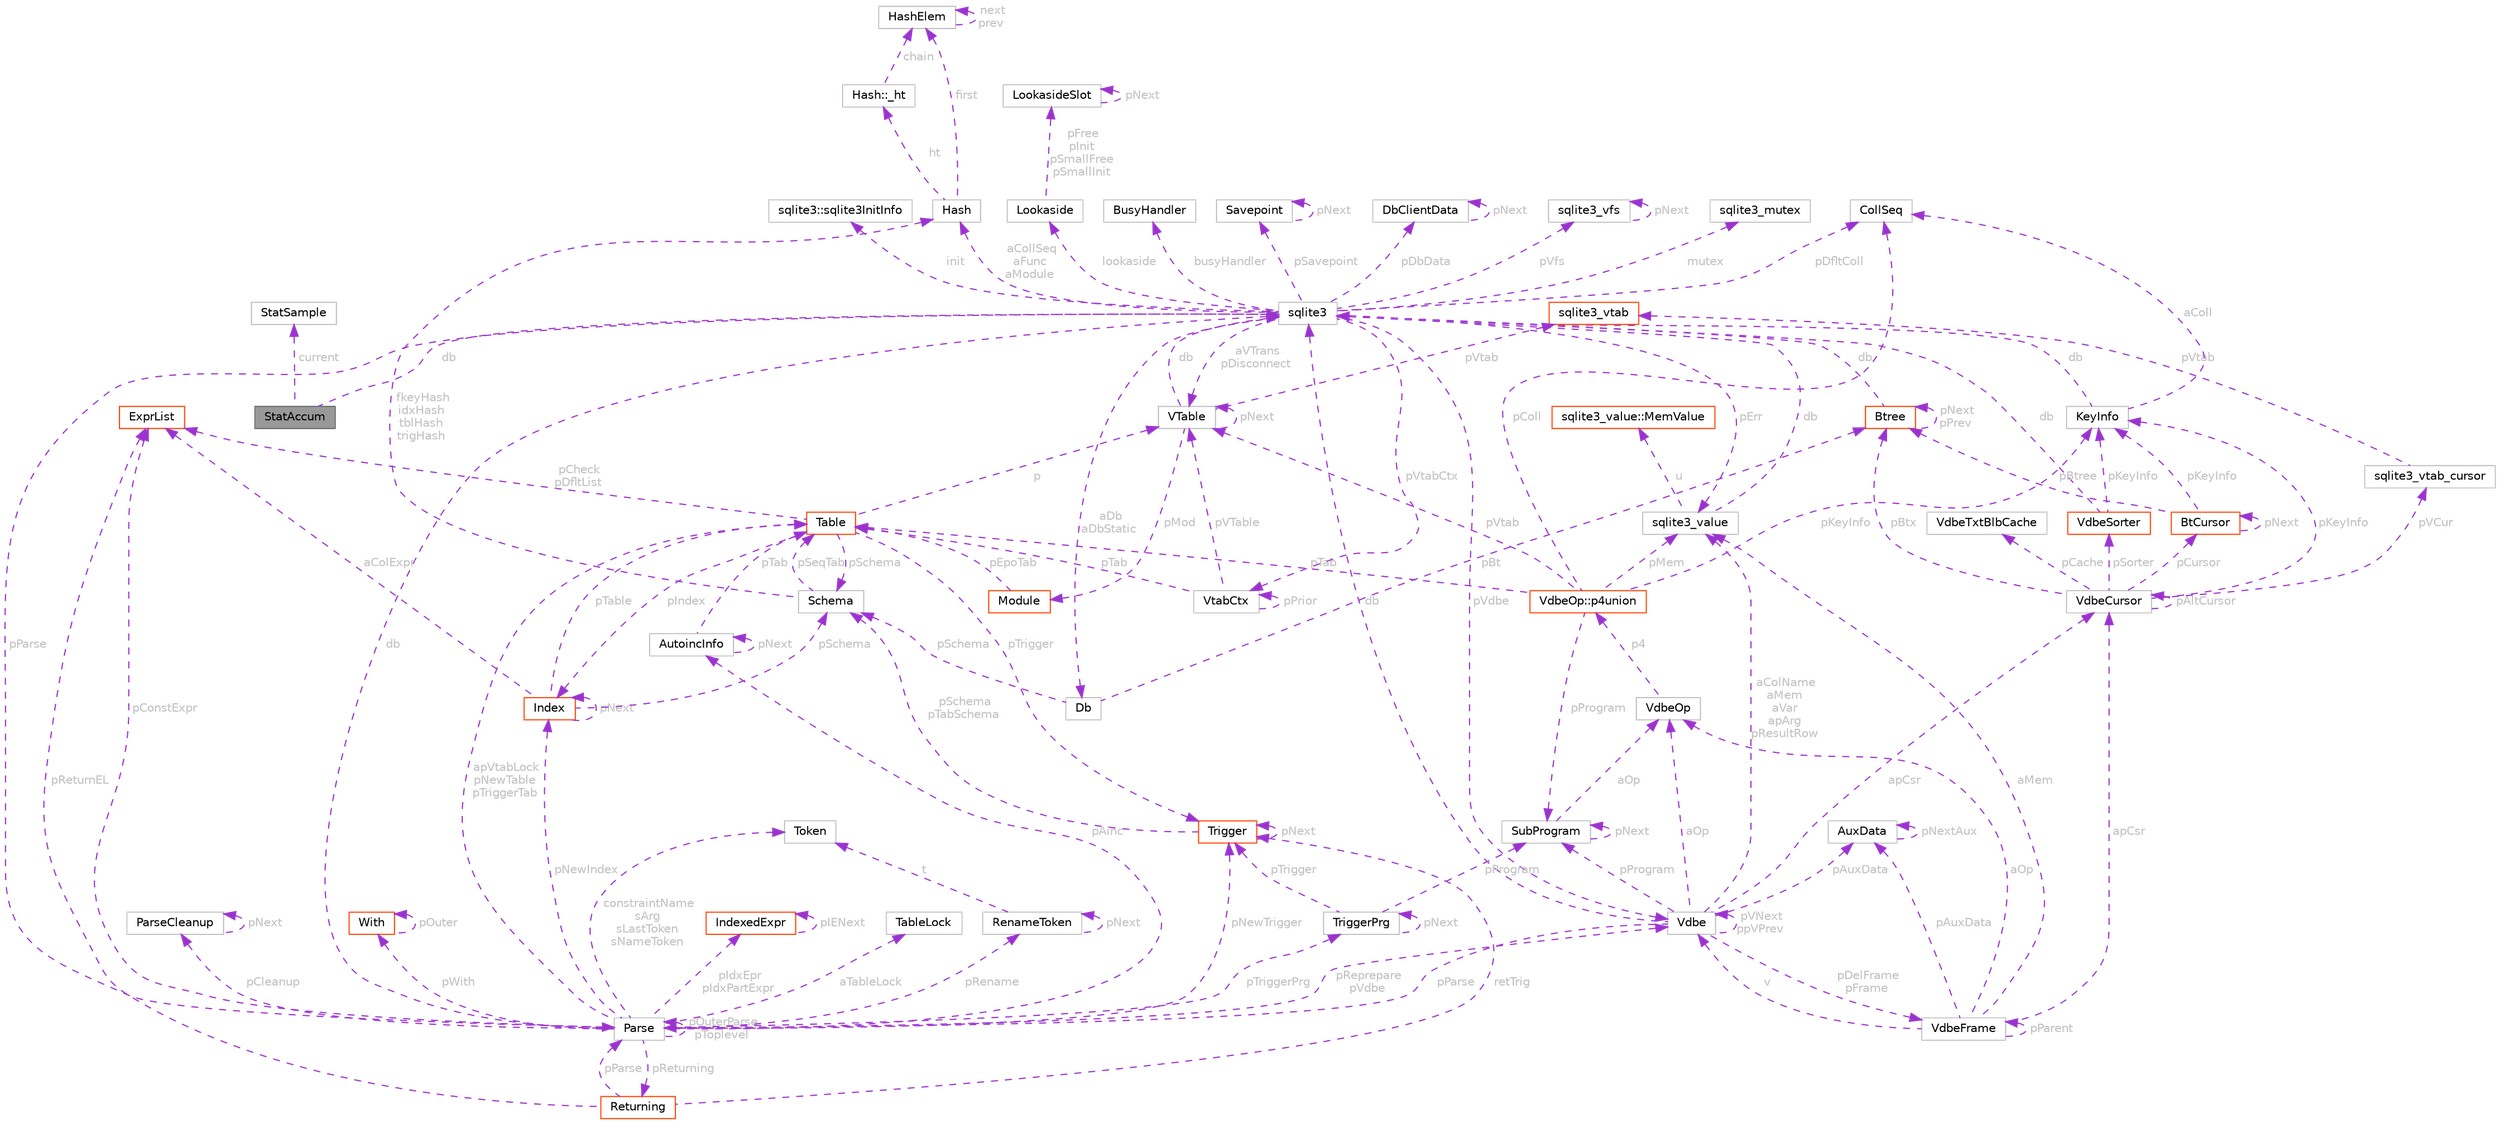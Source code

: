 digraph "StatAccum"
{
 // LATEX_PDF_SIZE
  bgcolor="transparent";
  edge [fontname=Helvetica,fontsize=10,labelfontname=Helvetica,labelfontsize=10];
  node [fontname=Helvetica,fontsize=10,shape=box,height=0.2,width=0.4];
  Node1 [id="Node000001",label="StatAccum",height=0.2,width=0.4,color="gray40", fillcolor="grey60", style="filled", fontcolor="black",tooltip=" "];
  Node2 -> Node1 [id="edge1_Node000001_Node000002",dir="back",color="darkorchid3",style="dashed",tooltip=" ",label=" db",fontcolor="grey" ];
  Node2 [id="Node000002",label="sqlite3",height=0.2,width=0.4,color="grey75", fillcolor="white", style="filled",URL="$structsqlite3.html",tooltip=" "];
  Node3 -> Node2 [id="edge2_Node000002_Node000003",dir="back",color="darkorchid3",style="dashed",tooltip=" ",label=" pVfs",fontcolor="grey" ];
  Node3 [id="Node000003",label="sqlite3_vfs",height=0.2,width=0.4,color="grey75", fillcolor="white", style="filled",URL="$structsqlite3__vfs.html",tooltip=" "];
  Node3 -> Node3 [id="edge3_Node000003_Node000003",dir="back",color="darkorchid3",style="dashed",tooltip=" ",label=" pNext",fontcolor="grey" ];
  Node4 -> Node2 [id="edge4_Node000002_Node000004",dir="back",color="darkorchid3",style="dashed",tooltip=" ",label=" pVdbe",fontcolor="grey" ];
  Node4 [id="Node000004",label="Vdbe",height=0.2,width=0.4,color="grey75", fillcolor="white", style="filled",URL="$structVdbe.html",tooltip=" "];
  Node2 -> Node4 [id="edge5_Node000004_Node000002",dir="back",color="darkorchid3",style="dashed",tooltip=" ",label=" db",fontcolor="grey" ];
  Node4 -> Node4 [id="edge6_Node000004_Node000004",dir="back",color="darkorchid3",style="dashed",tooltip=" ",label=" pVNext\nppVPrev",fontcolor="grey" ];
  Node5 -> Node4 [id="edge7_Node000004_Node000005",dir="back",color="darkorchid3",style="dashed",tooltip=" ",label=" pParse",fontcolor="grey" ];
  Node5 [id="Node000005",label="Parse",height=0.2,width=0.4,color="grey75", fillcolor="white", style="filled",URL="$structParse.html",tooltip=" "];
  Node2 -> Node5 [id="edge8_Node000005_Node000002",dir="back",color="darkorchid3",style="dashed",tooltip=" ",label=" db",fontcolor="grey" ];
  Node4 -> Node5 [id="edge9_Node000005_Node000004",dir="back",color="darkorchid3",style="dashed",tooltip=" ",label=" pReprepare\npVdbe",fontcolor="grey" ];
  Node6 -> Node5 [id="edge10_Node000005_Node000006",dir="back",color="darkorchid3",style="dashed",tooltip=" ",label=" pConstExpr",fontcolor="grey" ];
  Node6 [id="Node000006",label="ExprList",height=0.2,width=0.4,color="orangered", fillcolor="white", style="filled",URL="$structExprList.html",tooltip=" "];
  Node40 -> Node5 [id="edge11_Node000005_Node000040",dir="back",color="darkorchid3",style="dashed",tooltip=" ",label=" pIdxEpr\npIdxPartExpr",fontcolor="grey" ];
  Node40 [id="Node000040",label="IndexedExpr",height=0.2,width=0.4,color="orangered", fillcolor="white", style="filled",URL="$structIndexedExpr.html",tooltip=" "];
  Node40 -> Node40 [id="edge12_Node000040_Node000040",dir="back",color="darkorchid3",style="dashed",tooltip=" ",label=" pIENext",fontcolor="grey" ];
  Node41 -> Node5 [id="edge13_Node000005_Node000041",dir="back",color="darkorchid3",style="dashed",tooltip=" ",label=" aTableLock",fontcolor="grey" ];
  Node41 [id="Node000041",label="TableLock",height=0.2,width=0.4,color="grey75", fillcolor="white", style="filled",URL="$structTableLock.html",tooltip=" "];
  Node42 -> Node5 [id="edge14_Node000005_Node000042",dir="back",color="darkorchid3",style="dashed",tooltip=" ",label=" pAinc",fontcolor="grey" ];
  Node42 [id="Node000042",label="AutoincInfo",height=0.2,width=0.4,color="grey75", fillcolor="white", style="filled",URL="$structAutoincInfo.html",tooltip=" "];
  Node42 -> Node42 [id="edge15_Node000042_Node000042",dir="back",color="darkorchid3",style="dashed",tooltip=" ",label=" pNext",fontcolor="grey" ];
  Node12 -> Node42 [id="edge16_Node000042_Node000012",dir="back",color="darkorchid3",style="dashed",tooltip=" ",label=" pTab",fontcolor="grey" ];
  Node12 [id="Node000012",label="Table",height=0.2,width=0.4,color="orangered", fillcolor="white", style="filled",URL="$structTable.html",tooltip=" "];
  Node14 -> Node12 [id="edge17_Node000012_Node000014",dir="back",color="darkorchid3",style="dashed",tooltip=" ",label=" pIndex",fontcolor="grey" ];
  Node14 [id="Node000014",label="Index",height=0.2,width=0.4,color="orangered", fillcolor="white", style="filled",URL="$structIndex.html",tooltip=" "];
  Node12 -> Node14 [id="edge18_Node000014_Node000012",dir="back",color="darkorchid3",style="dashed",tooltip=" ",label=" pTable",fontcolor="grey" ];
  Node14 -> Node14 [id="edge19_Node000014_Node000014",dir="back",color="darkorchid3",style="dashed",tooltip=" ",label=" pNext",fontcolor="grey" ];
  Node15 -> Node14 [id="edge20_Node000014_Node000015",dir="back",color="darkorchid3",style="dashed",tooltip=" ",label=" pSchema",fontcolor="grey" ];
  Node15 [id="Node000015",label="Schema",height=0.2,width=0.4,color="grey75", fillcolor="white", style="filled",URL="$structSchema.html",tooltip=" "];
  Node16 -> Node15 [id="edge21_Node000015_Node000016",dir="back",color="darkorchid3",style="dashed",tooltip=" ",label=" fkeyHash\nidxHash\ntblHash\ntrigHash",fontcolor="grey" ];
  Node16 [id="Node000016",label="Hash",height=0.2,width=0.4,color="grey75", fillcolor="white", style="filled",URL="$structHash.html",tooltip=" "];
  Node17 -> Node16 [id="edge22_Node000016_Node000017",dir="back",color="darkorchid3",style="dashed",tooltip=" ",label=" first",fontcolor="grey" ];
  Node17 [id="Node000017",label="HashElem",height=0.2,width=0.4,color="grey75", fillcolor="white", style="filled",URL="$structHashElem.html",tooltip=" "];
  Node17 -> Node17 [id="edge23_Node000017_Node000017",dir="back",color="darkorchid3",style="dashed",tooltip=" ",label=" next\nprev",fontcolor="grey" ];
  Node18 -> Node16 [id="edge24_Node000016_Node000018",dir="back",color="darkorchid3",style="dashed",tooltip=" ",label=" ht",fontcolor="grey" ];
  Node18 [id="Node000018",label="Hash::_ht",height=0.2,width=0.4,color="grey75", fillcolor="white", style="filled",URL="$structHash_1_1__ht.html",tooltip=" "];
  Node17 -> Node18 [id="edge25_Node000018_Node000017",dir="back",color="darkorchid3",style="dashed",tooltip=" ",label=" chain",fontcolor="grey" ];
  Node12 -> Node15 [id="edge26_Node000015_Node000012",dir="back",color="darkorchid3",style="dashed",tooltip=" ",label=" pSeqTab",fontcolor="grey" ];
  Node6 -> Node14 [id="edge27_Node000014_Node000006",dir="back",color="darkorchid3",style="dashed",tooltip=" ",label=" aColExpr",fontcolor="grey" ];
  Node6 -> Node12 [id="edge28_Node000012_Node000006",dir="back",color="darkorchid3",style="dashed",tooltip=" ",label=" pCheck\npDfltList",fontcolor="grey" ];
  Node26 -> Node12 [id="edge29_Node000012_Node000026",dir="back",color="darkorchid3",style="dashed",tooltip=" ",label=" p",fontcolor="grey" ];
  Node26 [id="Node000026",label="VTable",height=0.2,width=0.4,color="grey75", fillcolor="white", style="filled",URL="$structVTable.html",tooltip=" "];
  Node2 -> Node26 [id="edge30_Node000026_Node000002",dir="back",color="darkorchid3",style="dashed",tooltip=" ",label=" db",fontcolor="grey" ];
  Node27 -> Node26 [id="edge31_Node000026_Node000027",dir="back",color="darkorchid3",style="dashed",tooltip=" ",label=" pMod",fontcolor="grey" ];
  Node27 [id="Node000027",label="Module",height=0.2,width=0.4,color="orangered", fillcolor="white", style="filled",URL="$structModule.html",tooltip=" "];
  Node12 -> Node27 [id="edge32_Node000027_Node000012",dir="back",color="darkorchid3",style="dashed",tooltip=" ",label=" pEpoTab",fontcolor="grey" ];
  Node29 -> Node26 [id="edge33_Node000026_Node000029",dir="back",color="darkorchid3",style="dashed",tooltip=" ",label=" pVtab",fontcolor="grey" ];
  Node29 [id="Node000029",label="sqlite3_vtab",height=0.2,width=0.4,color="orangered", fillcolor="white", style="filled",URL="$structsqlite3__vtab.html",tooltip=" "];
  Node26 -> Node26 [id="edge34_Node000026_Node000026",dir="back",color="darkorchid3",style="dashed",tooltip=" ",label=" pNext",fontcolor="grey" ];
  Node20 -> Node12 [id="edge35_Node000012_Node000020",dir="back",color="darkorchid3",style="dashed",tooltip=" ",label=" pTrigger",fontcolor="grey" ];
  Node20 [id="Node000020",label="Trigger",height=0.2,width=0.4,color="orangered", fillcolor="white", style="filled",URL="$structTrigger.html",tooltip=" "];
  Node15 -> Node20 [id="edge36_Node000020_Node000015",dir="back",color="darkorchid3",style="dashed",tooltip=" ",label=" pSchema\npTabSchema",fontcolor="grey" ];
  Node20 -> Node20 [id="edge37_Node000020_Node000020",dir="back",color="darkorchid3",style="dashed",tooltip=" ",label=" pNext",fontcolor="grey" ];
  Node15 -> Node12 [id="edge38_Node000012_Node000015",dir="back",color="darkorchid3",style="dashed",tooltip=" ",label=" pSchema",fontcolor="grey" ];
  Node5 -> Node5 [id="edge39_Node000005_Node000005",dir="back",color="darkorchid3",style="dashed",tooltip=" ",label=" pOuterParse\npToplevel",fontcolor="grey" ];
  Node12 -> Node5 [id="edge40_Node000005_Node000012",dir="back",color="darkorchid3",style="dashed",tooltip=" ",label=" apVtabLock\npNewTable\npTriggerTab",fontcolor="grey" ];
  Node43 -> Node5 [id="edge41_Node000005_Node000043",dir="back",color="darkorchid3",style="dashed",tooltip=" ",label=" pTriggerPrg",fontcolor="grey" ];
  Node43 [id="Node000043",label="TriggerPrg",height=0.2,width=0.4,color="grey75", fillcolor="white", style="filled",URL="$structTriggerPrg.html",tooltip=" "];
  Node20 -> Node43 [id="edge42_Node000043_Node000020",dir="back",color="darkorchid3",style="dashed",tooltip=" ",label=" pTrigger",fontcolor="grey" ];
  Node43 -> Node43 [id="edge43_Node000043_Node000043",dir="back",color="darkorchid3",style="dashed",tooltip=" ",label=" pNext",fontcolor="grey" ];
  Node44 -> Node43 [id="edge44_Node000043_Node000044",dir="back",color="darkorchid3",style="dashed",tooltip=" ",label=" pProgram",fontcolor="grey" ];
  Node44 [id="Node000044",label="SubProgram",height=0.2,width=0.4,color="grey75", fillcolor="white", style="filled",URL="$structSubProgram.html",tooltip=" "];
  Node45 -> Node44 [id="edge45_Node000044_Node000045",dir="back",color="darkorchid3",style="dashed",tooltip=" ",label=" aOp",fontcolor="grey" ];
  Node45 [id="Node000045",label="VdbeOp",height=0.2,width=0.4,color="grey75", fillcolor="white", style="filled",URL="$structVdbeOp.html",tooltip=" "];
  Node46 -> Node45 [id="edge46_Node000045_Node000046",dir="back",color="darkorchid3",style="dashed",tooltip=" ",label=" p4",fontcolor="grey" ];
  Node46 [id="Node000046",label="VdbeOp::p4union",height=0.2,width=0.4,color="orangered", fillcolor="white", style="filled",URL="$unionVdbeOp_1_1p4union.html",tooltip=" "];
  Node50 -> Node46 [id="edge47_Node000046_Node000050",dir="back",color="darkorchid3",style="dashed",tooltip=" ",label=" pColl",fontcolor="grey" ];
  Node50 [id="Node000050",label="CollSeq",height=0.2,width=0.4,color="grey75", fillcolor="white", style="filled",URL="$structCollSeq.html",tooltip=" "];
  Node48 -> Node46 [id="edge48_Node000046_Node000048",dir="back",color="darkorchid3",style="dashed",tooltip=" ",label=" pMem",fontcolor="grey" ];
  Node48 [id="Node000048",label="sqlite3_value",height=0.2,width=0.4,color="grey75", fillcolor="white", style="filled",URL="$structsqlite3__value.html",tooltip=" "];
  Node49 -> Node48 [id="edge49_Node000048_Node000049",dir="back",color="darkorchid3",style="dashed",tooltip=" ",label=" u",fontcolor="grey" ];
  Node49 [id="Node000049",label="sqlite3_value::MemValue",height=0.2,width=0.4,color="orangered", fillcolor="white", style="filled",URL="$unionsqlite3__value_1_1MemValue.html",tooltip=" "];
  Node2 -> Node48 [id="edge50_Node000048_Node000002",dir="back",color="darkorchid3",style="dashed",tooltip=" ",label=" db",fontcolor="grey" ];
  Node26 -> Node46 [id="edge51_Node000046_Node000026",dir="back",color="darkorchid3",style="dashed",tooltip=" ",label=" pVtab",fontcolor="grey" ];
  Node51 -> Node46 [id="edge52_Node000046_Node000051",dir="back",color="darkorchid3",style="dashed",tooltip=" ",label=" pKeyInfo",fontcolor="grey" ];
  Node51 [id="Node000051",label="KeyInfo",height=0.2,width=0.4,color="grey75", fillcolor="white", style="filled",URL="$structKeyInfo.html",tooltip=" "];
  Node2 -> Node51 [id="edge53_Node000051_Node000002",dir="back",color="darkorchid3",style="dashed",tooltip=" ",label=" db",fontcolor="grey" ];
  Node50 -> Node51 [id="edge54_Node000051_Node000050",dir="back",color="darkorchid3",style="dashed",tooltip=" ",label=" aColl",fontcolor="grey" ];
  Node44 -> Node46 [id="edge55_Node000046_Node000044",dir="back",color="darkorchid3",style="dashed",tooltip=" ",label=" pProgram",fontcolor="grey" ];
  Node12 -> Node46 [id="edge56_Node000046_Node000012",dir="back",color="darkorchid3",style="dashed",tooltip=" ",label=" pTab",fontcolor="grey" ];
  Node44 -> Node44 [id="edge57_Node000044_Node000044",dir="back",color="darkorchid3",style="dashed",tooltip=" ",label=" pNext",fontcolor="grey" ];
  Node53 -> Node5 [id="edge58_Node000005_Node000053",dir="back",color="darkorchid3",style="dashed",tooltip=" ",label=" pCleanup",fontcolor="grey" ];
  Node53 [id="Node000053",label="ParseCleanup",height=0.2,width=0.4,color="grey75", fillcolor="white", style="filled",URL="$structParseCleanup.html",tooltip=" "];
  Node53 -> Node53 [id="edge59_Node000053_Node000053",dir="back",color="darkorchid3",style="dashed",tooltip=" ",label=" pNext",fontcolor="grey" ];
  Node54 -> Node5 [id="edge60_Node000005_Node000054",dir="back",color="darkorchid3",style="dashed",tooltip=" ",label=" constraintName\nsArg\nsLastToken\nsNameToken",fontcolor="grey" ];
  Node54 [id="Node000054",label="Token",height=0.2,width=0.4,color="grey75", fillcolor="white", style="filled",URL="$structToken.html",tooltip=" "];
  Node55 -> Node5 [id="edge61_Node000005_Node000055",dir="back",color="darkorchid3",style="dashed",tooltip=" ",label=" pReturning",fontcolor="grey" ];
  Node55 [id="Node000055",label="Returning",height=0.2,width=0.4,color="orangered", fillcolor="white", style="filled",URL="$structReturning.html",tooltip=" "];
  Node5 -> Node55 [id="edge62_Node000055_Node000005",dir="back",color="darkorchid3",style="dashed",tooltip=" ",label=" pParse",fontcolor="grey" ];
  Node6 -> Node55 [id="edge63_Node000055_Node000006",dir="back",color="darkorchid3",style="dashed",tooltip=" ",label=" pReturnEL",fontcolor="grey" ];
  Node20 -> Node55 [id="edge64_Node000055_Node000020",dir="back",color="darkorchid3",style="dashed",tooltip=" ",label=" retTrig",fontcolor="grey" ];
  Node14 -> Node5 [id="edge65_Node000005_Node000014",dir="back",color="darkorchid3",style="dashed",tooltip=" ",label=" pNewIndex",fontcolor="grey" ];
  Node20 -> Node5 [id="edge66_Node000005_Node000020",dir="back",color="darkorchid3",style="dashed",tooltip=" ",label=" pNewTrigger",fontcolor="grey" ];
  Node32 -> Node5 [id="edge67_Node000005_Node000032",dir="back",color="darkorchid3",style="dashed",tooltip=" ",label=" pWith",fontcolor="grey" ];
  Node32 [id="Node000032",label="With",height=0.2,width=0.4,color="orangered", fillcolor="white", style="filled",URL="$structWith.html",tooltip=" "];
  Node32 -> Node32 [id="edge68_Node000032_Node000032",dir="back",color="darkorchid3",style="dashed",tooltip=" ",label=" pOuter",fontcolor="grey" ];
  Node56 -> Node5 [id="edge69_Node000005_Node000056",dir="back",color="darkorchid3",style="dashed",tooltip=" ",label=" pRename",fontcolor="grey" ];
  Node56 [id="Node000056",label="RenameToken",height=0.2,width=0.4,color="grey75", fillcolor="white", style="filled",URL="$structRenameToken.html",tooltip=" "];
  Node54 -> Node56 [id="edge70_Node000056_Node000054",dir="back",color="darkorchid3",style="dashed",tooltip=" ",label=" t",fontcolor="grey" ];
  Node56 -> Node56 [id="edge71_Node000056_Node000056",dir="back",color="darkorchid3",style="dashed",tooltip=" ",label=" pNext",fontcolor="grey" ];
  Node48 -> Node4 [id="edge72_Node000004_Node000048",dir="back",color="darkorchid3",style="dashed",tooltip=" ",label=" aColName\naMem\naVar\napArg\npResultRow",fontcolor="grey" ];
  Node57 -> Node4 [id="edge73_Node000004_Node000057",dir="back",color="darkorchid3",style="dashed",tooltip=" ",label=" apCsr",fontcolor="grey" ];
  Node57 [id="Node000057",label="VdbeCursor",height=0.2,width=0.4,color="grey75", fillcolor="white", style="filled",URL="$structVdbeCursor.html",tooltip=" "];
  Node58 -> Node57 [id="edge74_Node000057_Node000058",dir="back",color="darkorchid3",style="dashed",tooltip=" ",label=" pBtx",fontcolor="grey" ];
  Node58 [id="Node000058",label="Btree",height=0.2,width=0.4,color="orangered", fillcolor="white", style="filled",URL="$structBtree.html",tooltip=" "];
  Node2 -> Node58 [id="edge75_Node000058_Node000002",dir="back",color="darkorchid3",style="dashed",tooltip=" ",label=" db",fontcolor="grey" ];
  Node58 -> Node58 [id="edge76_Node000058_Node000058",dir="back",color="darkorchid3",style="dashed",tooltip=" ",label=" pNext\npPrev",fontcolor="grey" ];
  Node57 -> Node57 [id="edge77_Node000057_Node000057",dir="back",color="darkorchid3",style="dashed",tooltip=" ",label=" pAltCursor",fontcolor="grey" ];
  Node71 -> Node57 [id="edge78_Node000057_Node000071",dir="back",color="darkorchid3",style="dashed",tooltip=" ",label=" pCursor",fontcolor="grey" ];
  Node71 [id="Node000071",label="BtCursor",height=0.2,width=0.4,color="orangered", fillcolor="white", style="filled",URL="$structBtCursor.html",tooltip=" "];
  Node58 -> Node71 [id="edge79_Node000071_Node000058",dir="back",color="darkorchid3",style="dashed",tooltip=" ",label=" pBtree",fontcolor="grey" ];
  Node71 -> Node71 [id="edge80_Node000071_Node000071",dir="back",color="darkorchid3",style="dashed",tooltip=" ",label=" pNext",fontcolor="grey" ];
  Node51 -> Node71 [id="edge81_Node000071_Node000051",dir="back",color="darkorchid3",style="dashed",tooltip=" ",label=" pKeyInfo",fontcolor="grey" ];
  Node76 -> Node57 [id="edge82_Node000057_Node000076",dir="back",color="darkorchid3",style="dashed",tooltip=" ",label=" pVCur",fontcolor="grey" ];
  Node76 [id="Node000076",label="sqlite3_vtab_cursor",height=0.2,width=0.4,color="grey75", fillcolor="white", style="filled",URL="$structsqlite3__vtab__cursor.html",tooltip=" "];
  Node29 -> Node76 [id="edge83_Node000076_Node000029",dir="back",color="darkorchid3",style="dashed",tooltip=" ",label=" pVtab",fontcolor="grey" ];
  Node77 -> Node57 [id="edge84_Node000057_Node000077",dir="back",color="darkorchid3",style="dashed",tooltip=" ",label=" pSorter",fontcolor="grey" ];
  Node77 [id="Node000077",label="VdbeSorter",height=0.2,width=0.4,color="orangered", fillcolor="white", style="filled",URL="$structVdbeSorter.html",tooltip=" "];
  Node2 -> Node77 [id="edge85_Node000077_Node000002",dir="back",color="darkorchid3",style="dashed",tooltip=" ",label=" db",fontcolor="grey" ];
  Node51 -> Node77 [id="edge86_Node000077_Node000051",dir="back",color="darkorchid3",style="dashed",tooltip=" ",label=" pKeyInfo",fontcolor="grey" ];
  Node51 -> Node57 [id="edge87_Node000057_Node000051",dir="back",color="darkorchid3",style="dashed",tooltip=" ",label=" pKeyInfo",fontcolor="grey" ];
  Node87 -> Node57 [id="edge88_Node000057_Node000087",dir="back",color="darkorchid3",style="dashed",tooltip=" ",label=" pCache",fontcolor="grey" ];
  Node87 [id="Node000087",label="VdbeTxtBlbCache",height=0.2,width=0.4,color="grey75", fillcolor="white", style="filled",URL="$structVdbeTxtBlbCache.html",tooltip=" "];
  Node45 -> Node4 [id="edge89_Node000004_Node000045",dir="back",color="darkorchid3",style="dashed",tooltip=" ",label=" aOp",fontcolor="grey" ];
  Node88 -> Node4 [id="edge90_Node000004_Node000088",dir="back",color="darkorchid3",style="dashed",tooltip=" ",label=" pDelFrame\npFrame",fontcolor="grey" ];
  Node88 [id="Node000088",label="VdbeFrame",height=0.2,width=0.4,color="grey75", fillcolor="white", style="filled",URL="$structVdbeFrame.html",tooltip=" "];
  Node4 -> Node88 [id="edge91_Node000088_Node000004",dir="back",color="darkorchid3",style="dashed",tooltip=" ",label=" v",fontcolor="grey" ];
  Node88 -> Node88 [id="edge92_Node000088_Node000088",dir="back",color="darkorchid3",style="dashed",tooltip=" ",label=" pParent",fontcolor="grey" ];
  Node45 -> Node88 [id="edge93_Node000088_Node000045",dir="back",color="darkorchid3",style="dashed",tooltip=" ",label=" aOp",fontcolor="grey" ];
  Node48 -> Node88 [id="edge94_Node000088_Node000048",dir="back",color="darkorchid3",style="dashed",tooltip=" ",label=" aMem",fontcolor="grey" ];
  Node57 -> Node88 [id="edge95_Node000088_Node000057",dir="back",color="darkorchid3",style="dashed",tooltip=" ",label=" apCsr",fontcolor="grey" ];
  Node89 -> Node88 [id="edge96_Node000088_Node000089",dir="back",color="darkorchid3",style="dashed",tooltip=" ",label=" pAuxData",fontcolor="grey" ];
  Node89 [id="Node000089",label="AuxData",height=0.2,width=0.4,color="grey75", fillcolor="white", style="filled",URL="$structAuxData.html",tooltip=" "];
  Node89 -> Node89 [id="edge97_Node000089_Node000089",dir="back",color="darkorchid3",style="dashed",tooltip=" ",label=" pNextAux",fontcolor="grey" ];
  Node44 -> Node4 [id="edge98_Node000004_Node000044",dir="back",color="darkorchid3",style="dashed",tooltip=" ",label=" pProgram",fontcolor="grey" ];
  Node89 -> Node4 [id="edge99_Node000004_Node000089",dir="back",color="darkorchid3",style="dashed",tooltip=" ",label=" pAuxData",fontcolor="grey" ];
  Node50 -> Node2 [id="edge100_Node000002_Node000050",dir="back",color="darkorchid3",style="dashed",tooltip=" ",label=" pDfltColl",fontcolor="grey" ];
  Node74 -> Node2 [id="edge101_Node000002_Node000074",dir="back",color="darkorchid3",style="dashed",tooltip=" ",label=" mutex",fontcolor="grey" ];
  Node74 [id="Node000074",label="sqlite3_mutex",height=0.2,width=0.4,color="grey75", fillcolor="white", style="filled",URL="$structsqlite3__mutex.html",tooltip=" "];
  Node90 -> Node2 [id="edge102_Node000002_Node000090",dir="back",color="darkorchid3",style="dashed",tooltip=" ",label=" aDb\naDbStatic",fontcolor="grey" ];
  Node90 [id="Node000090",label="Db",height=0.2,width=0.4,color="grey75", fillcolor="white", style="filled",URL="$structDb.html",tooltip=" "];
  Node58 -> Node90 [id="edge103_Node000090_Node000058",dir="back",color="darkorchid3",style="dashed",tooltip=" ",label=" pBt",fontcolor="grey" ];
  Node15 -> Node90 [id="edge104_Node000090_Node000015",dir="back",color="darkorchid3",style="dashed",tooltip=" ",label=" pSchema",fontcolor="grey" ];
  Node91 -> Node2 [id="edge105_Node000002_Node000091",dir="back",color="darkorchid3",style="dashed",tooltip=" ",label=" init",fontcolor="grey" ];
  Node91 [id="Node000091",label="sqlite3::sqlite3InitInfo",height=0.2,width=0.4,color="grey75", fillcolor="white", style="filled",URL="$structsqlite3_1_1sqlite3InitInfo.html",tooltip=" "];
  Node5 -> Node2 [id="edge106_Node000002_Node000005",dir="back",color="darkorchid3",style="dashed",tooltip=" ",label=" pParse",fontcolor="grey" ];
  Node48 -> Node2 [id="edge107_Node000002_Node000048",dir="back",color="darkorchid3",style="dashed",tooltip=" ",label=" pErr",fontcolor="grey" ];
  Node92 -> Node2 [id="edge108_Node000002_Node000092",dir="back",color="darkorchid3",style="dashed",tooltip=" ",label=" lookaside",fontcolor="grey" ];
  Node92 [id="Node000092",label="Lookaside",height=0.2,width=0.4,color="grey75", fillcolor="white", style="filled",URL="$structLookaside.html",tooltip=" "];
  Node93 -> Node92 [id="edge109_Node000092_Node000093",dir="back",color="darkorchid3",style="dashed",tooltip=" ",label=" pFree\npInit\npSmallFree\npSmallInit",fontcolor="grey" ];
  Node93 [id="Node000093",label="LookasideSlot",height=0.2,width=0.4,color="grey75", fillcolor="white", style="filled",URL="$structLookasideSlot.html",tooltip=" "];
  Node93 -> Node93 [id="edge110_Node000093_Node000093",dir="back",color="darkorchid3",style="dashed",tooltip=" ",label=" pNext",fontcolor="grey" ];
  Node16 -> Node2 [id="edge111_Node000002_Node000016",dir="back",color="darkorchid3",style="dashed",tooltip=" ",label=" aCollSeq\naFunc\naModule",fontcolor="grey" ];
  Node94 -> Node2 [id="edge112_Node000002_Node000094",dir="back",color="darkorchid3",style="dashed",tooltip=" ",label=" pVtabCtx",fontcolor="grey" ];
  Node94 [id="Node000094",label="VtabCtx",height=0.2,width=0.4,color="grey75", fillcolor="white", style="filled",URL="$structVtabCtx.html",tooltip=" "];
  Node26 -> Node94 [id="edge113_Node000094_Node000026",dir="back",color="darkorchid3",style="dashed",tooltip=" ",label=" pVTable",fontcolor="grey" ];
  Node12 -> Node94 [id="edge114_Node000094_Node000012",dir="back",color="darkorchid3",style="dashed",tooltip=" ",label=" pTab",fontcolor="grey" ];
  Node94 -> Node94 [id="edge115_Node000094_Node000094",dir="back",color="darkorchid3",style="dashed",tooltip=" ",label=" pPrior",fontcolor="grey" ];
  Node26 -> Node2 [id="edge116_Node000002_Node000026",dir="back",color="darkorchid3",style="dashed",tooltip=" ",label=" aVTrans\npDisconnect",fontcolor="grey" ];
  Node95 -> Node2 [id="edge117_Node000002_Node000095",dir="back",color="darkorchid3",style="dashed",tooltip=" ",label=" busyHandler",fontcolor="grey" ];
  Node95 [id="Node000095",label="BusyHandler",height=0.2,width=0.4,color="grey75", fillcolor="white", style="filled",URL="$structBusyHandler.html",tooltip=" "];
  Node96 -> Node2 [id="edge118_Node000002_Node000096",dir="back",color="darkorchid3",style="dashed",tooltip=" ",label=" pSavepoint",fontcolor="grey" ];
  Node96 [id="Node000096",label="Savepoint",height=0.2,width=0.4,color="grey75", fillcolor="white", style="filled",URL="$structSavepoint.html",tooltip=" "];
  Node96 -> Node96 [id="edge119_Node000096_Node000096",dir="back",color="darkorchid3",style="dashed",tooltip=" ",label=" pNext",fontcolor="grey" ];
  Node97 -> Node2 [id="edge120_Node000002_Node000097",dir="back",color="darkorchid3",style="dashed",tooltip=" ",label=" pDbData",fontcolor="grey" ];
  Node97 [id="Node000097",label="DbClientData",height=0.2,width=0.4,color="grey75", fillcolor="white", style="filled",URL="$structDbClientData.html",tooltip=" "];
  Node97 -> Node97 [id="edge121_Node000097_Node000097",dir="back",color="darkorchid3",style="dashed",tooltip=" ",label=" pNext",fontcolor="grey" ];
  Node98 -> Node1 [id="edge122_Node000001_Node000098",dir="back",color="darkorchid3",style="dashed",tooltip=" ",label=" current",fontcolor="grey" ];
  Node98 [id="Node000098",label="StatSample",height=0.2,width=0.4,color="grey75", fillcolor="white", style="filled",URL="$structStatSample.html",tooltip=" "];
}
